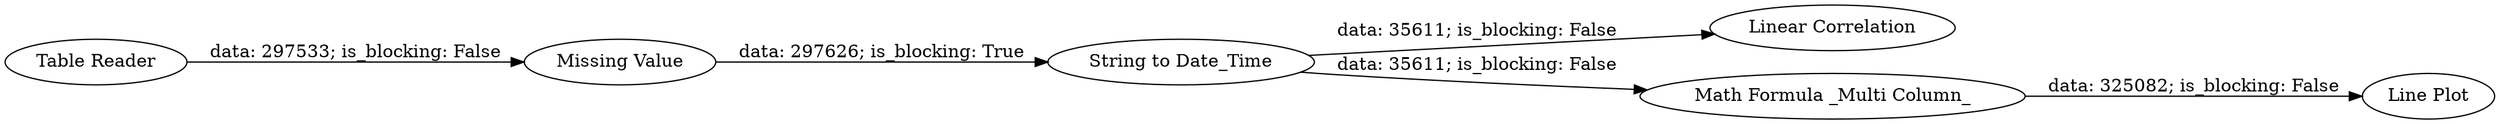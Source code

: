 digraph {
	"5531528416092484376_4" [label="String to Date_Time"]
	"5531528416092484376_3" [label="Linear Correlation"]
	"5531528416092484376_2" [label="Missing Value"]
	"5531528416092484376_6" [label="Math Formula _Multi Column_"]
	"5531528416092484376_5" [label="Line Plot"]
	"5531528416092484376_1" [label="Table Reader"]
	"5531528416092484376_4" -> "5531528416092484376_6" [label="data: 35611; is_blocking: False"]
	"5531528416092484376_1" -> "5531528416092484376_2" [label="data: 297533; is_blocking: False"]
	"5531528416092484376_6" -> "5531528416092484376_5" [label="data: 325082; is_blocking: False"]
	"5531528416092484376_2" -> "5531528416092484376_4" [label="data: 297626; is_blocking: True"]
	"5531528416092484376_4" -> "5531528416092484376_3" [label="data: 35611; is_blocking: False"]
	rankdir=LR
}

